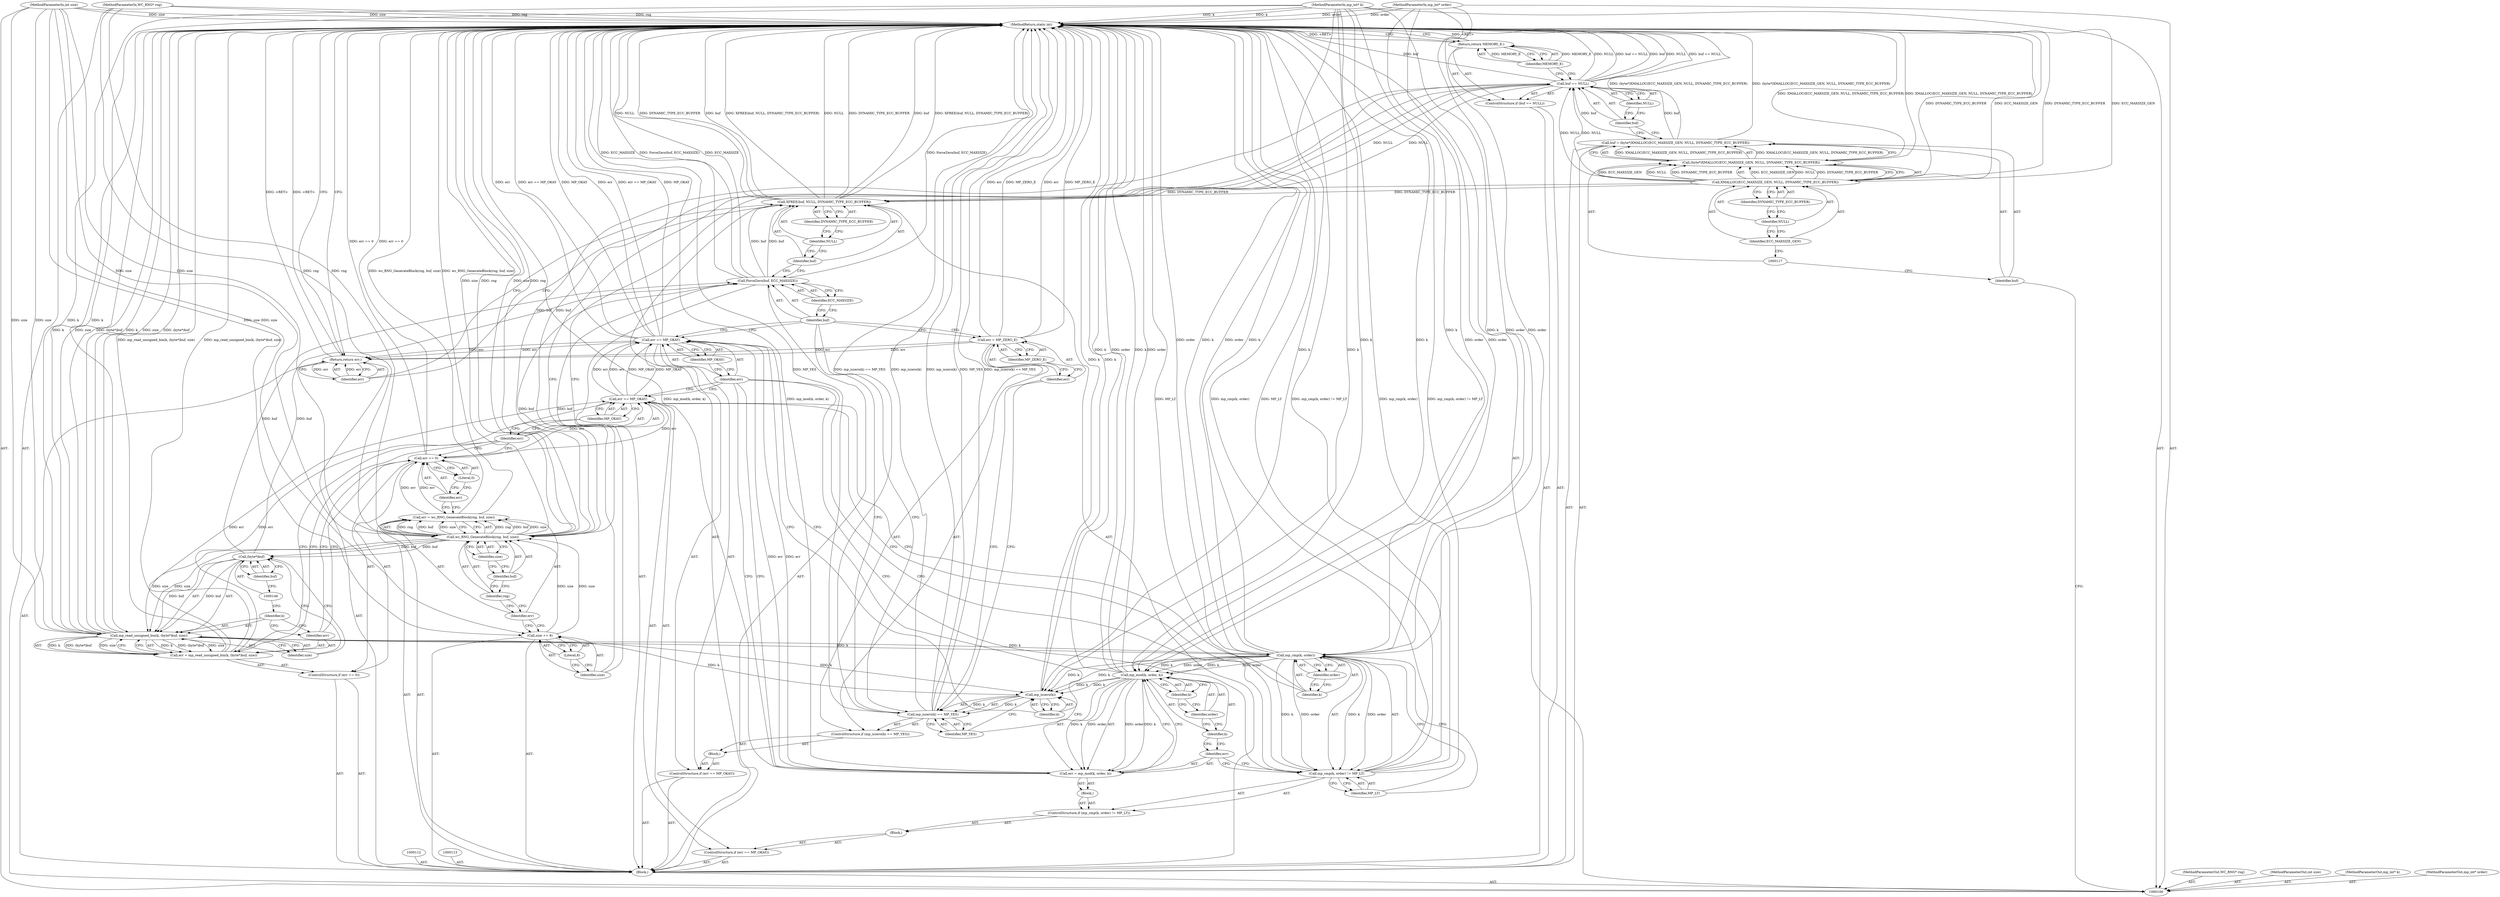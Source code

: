 digraph "0_wolfssl_9b9568d500f31f964af26ba8d01e542e1f27e5ca" {
"1000189" [label="(MethodReturn,static int)"];
"1000107" [label="(MethodParameterIn,WC_RNG* rng)"];
"1000267" [label="(MethodParameterOut,WC_RNG* rng)"];
"1000108" [label="(MethodParameterIn,int size)"];
"1000268" [label="(MethodParameterOut,int size)"];
"1000109" [label="(MethodParameterIn,mp_int* k)"];
"1000269" [label="(MethodParameterOut,mp_int* k)"];
"1000110" [label="(MethodParameterIn,mp_int* order)"];
"1000270" [label="(MethodParameterOut,mp_int* order)"];
"1000116" [label="(Call,(byte*)XMALLOC(ECC_MAXSIZE_GEN, NULL, DYNAMIC_TYPE_ECC_BUFFER))"];
"1000118" [label="(Call,XMALLOC(ECC_MAXSIZE_GEN, NULL, DYNAMIC_TYPE_ECC_BUFFER))"];
"1000119" [label="(Identifier,ECC_MAXSIZE_GEN)"];
"1000114" [label="(Call,buf = (byte*)XMALLOC(ECC_MAXSIZE_GEN, NULL, DYNAMIC_TYPE_ECC_BUFFER))"];
"1000115" [label="(Identifier,buf)"];
"1000120" [label="(Identifier,NULL)"];
"1000121" [label="(Identifier,DYNAMIC_TYPE_ECC_BUFFER)"];
"1000125" [label="(Identifier,NULL)"];
"1000122" [label="(ControlStructure,if (buf == NULL))"];
"1000123" [label="(Call,buf == NULL)"];
"1000124" [label="(Identifier,buf)"];
"1000127" [label="(Identifier,MEMORY_E)"];
"1000126" [label="(Return,return MEMORY_E;)"];
"1000130" [label="(Literal,8)"];
"1000128" [label="(Call,size += 8)"];
"1000129" [label="(Identifier,size)"];
"1000111" [label="(Block,)"];
"1000133" [label="(Call,wc_RNG_GenerateBlock(rng, buf, size))"];
"1000134" [label="(Identifier,rng)"];
"1000135" [label="(Identifier,buf)"];
"1000131" [label="(Call,err = wc_RNG_GenerateBlock(rng, buf, size))"];
"1000132" [label="(Identifier,err)"];
"1000136" [label="(Identifier,size)"];
"1000140" [label="(Literal,0)"];
"1000137" [label="(ControlStructure,if (err == 0))"];
"1000138" [label="(Call,err == 0)"];
"1000139" [label="(Identifier,err)"];
"1000143" [label="(Call,mp_read_unsigned_bin(k, (byte*)buf, size))"];
"1000144" [label="(Identifier,k)"];
"1000145" [label="(Call,(byte*)buf)"];
"1000147" [label="(Identifier,buf)"];
"1000148" [label="(Identifier,size)"];
"1000141" [label="(Call,err = mp_read_unsigned_bin(k, (byte*)buf, size))"];
"1000142" [label="(Identifier,err)"];
"1000152" [label="(Identifier,MP_OKAY)"];
"1000153" [label="(Block,)"];
"1000149" [label="(ControlStructure,if (err == MP_OKAY))"];
"1000150" [label="(Call,err == MP_OKAY)"];
"1000151" [label="(Identifier,err)"];
"1000155" [label="(Call,mp_cmp(k, order) != MP_LT)"];
"1000156" [label="(Call,mp_cmp(k, order))"];
"1000157" [label="(Identifier,k)"];
"1000158" [label="(Identifier,order)"];
"1000159" [label="(Identifier,MP_LT)"];
"1000160" [label="(Block,)"];
"1000154" [label="(ControlStructure,if (mp_cmp(k, order) != MP_LT))"];
"1000161" [label="(Call,err = mp_mod(k, order, k))"];
"1000162" [label="(Identifier,err)"];
"1000163" [label="(Call,mp_mod(k, order, k))"];
"1000164" [label="(Identifier,k)"];
"1000165" [label="(Identifier,order)"];
"1000166" [label="(Identifier,k)"];
"1000170" [label="(Identifier,MP_OKAY)"];
"1000171" [label="(Block,)"];
"1000167" [label="(ControlStructure,if (err == MP_OKAY))"];
"1000168" [label="(Call,err == MP_OKAY)"];
"1000169" [label="(Identifier,err)"];
"1000173" [label="(Call,mp_iszero(k) == MP_YES)"];
"1000174" [label="(Call,mp_iszero(k))"];
"1000175" [label="(Identifier,k)"];
"1000176" [label="(Identifier,MP_YES)"];
"1000172" [label="(ControlStructure,if (mp_iszero(k) == MP_YES))"];
"1000177" [label="(Call,err = MP_ZERO_E)"];
"1000178" [label="(Identifier,err)"];
"1000179" [label="(Identifier,MP_ZERO_E)"];
"1000181" [label="(Identifier,buf)"];
"1000182" [label="(Identifier,ECC_MAXSIZE)"];
"1000180" [label="(Call,ForceZero(buf, ECC_MAXSIZE))"];
"1000184" [label="(Identifier,buf)"];
"1000185" [label="(Identifier,NULL)"];
"1000186" [label="(Identifier,DYNAMIC_TYPE_ECC_BUFFER)"];
"1000183" [label="(Call,XFREE(buf, NULL, DYNAMIC_TYPE_ECC_BUFFER))"];
"1000188" [label="(Identifier,err)"];
"1000187" [label="(Return,return err;)"];
"1000189" -> "1000106"  [label="AST: "];
"1000189" -> "1000126"  [label="CFG: "];
"1000189" -> "1000187"  [label="CFG: "];
"1000187" -> "1000189"  [label="DDG: <RET>"];
"1000126" -> "1000189"  [label="DDG: <RET>"];
"1000123" -> "1000189"  [label="DDG: NULL"];
"1000123" -> "1000189"  [label="DDG: buf == NULL"];
"1000123" -> "1000189"  [label="DDG: buf"];
"1000108" -> "1000189"  [label="DDG: size"];
"1000183" -> "1000189"  [label="DDG: NULL"];
"1000183" -> "1000189"  [label="DDG: DYNAMIC_TYPE_ECC_BUFFER"];
"1000183" -> "1000189"  [label="DDG: buf"];
"1000183" -> "1000189"  [label="DDG: XFREE(buf, NULL, DYNAMIC_TYPE_ECC_BUFFER)"];
"1000107" -> "1000189"  [label="DDG: rng"];
"1000168" -> "1000189"  [label="DDG: err"];
"1000168" -> "1000189"  [label="DDG: err == MP_OKAY"];
"1000168" -> "1000189"  [label="DDG: MP_OKAY"];
"1000156" -> "1000189"  [label="DDG: k"];
"1000156" -> "1000189"  [label="DDG: order"];
"1000177" -> "1000189"  [label="DDG: MP_ZERO_E"];
"1000177" -> "1000189"  [label="DDG: err"];
"1000116" -> "1000189"  [label="DDG: XMALLOC(ECC_MAXSIZE_GEN, NULL, DYNAMIC_TYPE_ECC_BUFFER)"];
"1000131" -> "1000189"  [label="DDG: wc_RNG_GenerateBlock(rng, buf, size)"];
"1000118" -> "1000189"  [label="DDG: ECC_MAXSIZE_GEN"];
"1000118" -> "1000189"  [label="DDG: DYNAMIC_TYPE_ECC_BUFFER"];
"1000161" -> "1000189"  [label="DDG: mp_mod(k, order, k)"];
"1000180" -> "1000189"  [label="DDG: ECC_MAXSIZE"];
"1000180" -> "1000189"  [label="DDG: ForceZero(buf, ECC_MAXSIZE)"];
"1000155" -> "1000189"  [label="DDG: MP_LT"];
"1000155" -> "1000189"  [label="DDG: mp_cmp(k, order) != MP_LT"];
"1000155" -> "1000189"  [label="DDG: mp_cmp(k, order)"];
"1000163" -> "1000189"  [label="DDG: k"];
"1000163" -> "1000189"  [label="DDG: order"];
"1000143" -> "1000189"  [label="DDG: k"];
"1000143" -> "1000189"  [label="DDG: size"];
"1000143" -> "1000189"  [label="DDG: (byte*)buf"];
"1000133" -> "1000189"  [label="DDG: rng"];
"1000133" -> "1000189"  [label="DDG: size"];
"1000173" -> "1000189"  [label="DDG: MP_YES"];
"1000173" -> "1000189"  [label="DDG: mp_iszero(k) == MP_YES"];
"1000173" -> "1000189"  [label="DDG: mp_iszero(k)"];
"1000110" -> "1000189"  [label="DDG: order"];
"1000141" -> "1000189"  [label="DDG: mp_read_unsigned_bin(k, (byte*)buf, size)"];
"1000138" -> "1000189"  [label="DDG: err == 0"];
"1000114" -> "1000189"  [label="DDG: (byte*)XMALLOC(ECC_MAXSIZE_GEN, NULL, DYNAMIC_TYPE_ECC_BUFFER)"];
"1000174" -> "1000189"  [label="DDG: k"];
"1000109" -> "1000189"  [label="DDG: k"];
"1000107" -> "1000106"  [label="AST: "];
"1000107" -> "1000189"  [label="DDG: rng"];
"1000107" -> "1000133"  [label="DDG: rng"];
"1000267" -> "1000106"  [label="AST: "];
"1000108" -> "1000106"  [label="AST: "];
"1000108" -> "1000189"  [label="DDG: size"];
"1000108" -> "1000128"  [label="DDG: size"];
"1000108" -> "1000133"  [label="DDG: size"];
"1000108" -> "1000143"  [label="DDG: size"];
"1000268" -> "1000106"  [label="AST: "];
"1000109" -> "1000106"  [label="AST: "];
"1000109" -> "1000189"  [label="DDG: k"];
"1000109" -> "1000143"  [label="DDG: k"];
"1000109" -> "1000156"  [label="DDG: k"];
"1000109" -> "1000163"  [label="DDG: k"];
"1000109" -> "1000174"  [label="DDG: k"];
"1000269" -> "1000106"  [label="AST: "];
"1000110" -> "1000106"  [label="AST: "];
"1000110" -> "1000189"  [label="DDG: order"];
"1000110" -> "1000156"  [label="DDG: order"];
"1000110" -> "1000163"  [label="DDG: order"];
"1000270" -> "1000106"  [label="AST: "];
"1000116" -> "1000114"  [label="AST: "];
"1000116" -> "1000118"  [label="CFG: "];
"1000117" -> "1000116"  [label="AST: "];
"1000118" -> "1000116"  [label="AST: "];
"1000114" -> "1000116"  [label="CFG: "];
"1000116" -> "1000189"  [label="DDG: XMALLOC(ECC_MAXSIZE_GEN, NULL, DYNAMIC_TYPE_ECC_BUFFER)"];
"1000116" -> "1000114"  [label="DDG: XMALLOC(ECC_MAXSIZE_GEN, NULL, DYNAMIC_TYPE_ECC_BUFFER)"];
"1000118" -> "1000116"  [label="DDG: ECC_MAXSIZE_GEN"];
"1000118" -> "1000116"  [label="DDG: NULL"];
"1000118" -> "1000116"  [label="DDG: DYNAMIC_TYPE_ECC_BUFFER"];
"1000118" -> "1000116"  [label="AST: "];
"1000118" -> "1000121"  [label="CFG: "];
"1000119" -> "1000118"  [label="AST: "];
"1000120" -> "1000118"  [label="AST: "];
"1000121" -> "1000118"  [label="AST: "];
"1000116" -> "1000118"  [label="CFG: "];
"1000118" -> "1000189"  [label="DDG: ECC_MAXSIZE_GEN"];
"1000118" -> "1000189"  [label="DDG: DYNAMIC_TYPE_ECC_BUFFER"];
"1000118" -> "1000116"  [label="DDG: ECC_MAXSIZE_GEN"];
"1000118" -> "1000116"  [label="DDG: NULL"];
"1000118" -> "1000116"  [label="DDG: DYNAMIC_TYPE_ECC_BUFFER"];
"1000118" -> "1000123"  [label="DDG: NULL"];
"1000118" -> "1000183"  [label="DDG: DYNAMIC_TYPE_ECC_BUFFER"];
"1000119" -> "1000118"  [label="AST: "];
"1000119" -> "1000117"  [label="CFG: "];
"1000120" -> "1000119"  [label="CFG: "];
"1000114" -> "1000111"  [label="AST: "];
"1000114" -> "1000116"  [label="CFG: "];
"1000115" -> "1000114"  [label="AST: "];
"1000116" -> "1000114"  [label="AST: "];
"1000124" -> "1000114"  [label="CFG: "];
"1000114" -> "1000189"  [label="DDG: (byte*)XMALLOC(ECC_MAXSIZE_GEN, NULL, DYNAMIC_TYPE_ECC_BUFFER)"];
"1000116" -> "1000114"  [label="DDG: XMALLOC(ECC_MAXSIZE_GEN, NULL, DYNAMIC_TYPE_ECC_BUFFER)"];
"1000114" -> "1000123"  [label="DDG: buf"];
"1000115" -> "1000114"  [label="AST: "];
"1000115" -> "1000106"  [label="CFG: "];
"1000117" -> "1000115"  [label="CFG: "];
"1000120" -> "1000118"  [label="AST: "];
"1000120" -> "1000119"  [label="CFG: "];
"1000121" -> "1000120"  [label="CFG: "];
"1000121" -> "1000118"  [label="AST: "];
"1000121" -> "1000120"  [label="CFG: "];
"1000118" -> "1000121"  [label="CFG: "];
"1000125" -> "1000123"  [label="AST: "];
"1000125" -> "1000124"  [label="CFG: "];
"1000123" -> "1000125"  [label="CFG: "];
"1000122" -> "1000111"  [label="AST: "];
"1000123" -> "1000122"  [label="AST: "];
"1000126" -> "1000122"  [label="AST: "];
"1000123" -> "1000122"  [label="AST: "];
"1000123" -> "1000125"  [label="CFG: "];
"1000124" -> "1000123"  [label="AST: "];
"1000125" -> "1000123"  [label="AST: "];
"1000127" -> "1000123"  [label="CFG: "];
"1000129" -> "1000123"  [label="CFG: "];
"1000123" -> "1000189"  [label="DDG: NULL"];
"1000123" -> "1000189"  [label="DDG: buf == NULL"];
"1000123" -> "1000189"  [label="DDG: buf"];
"1000114" -> "1000123"  [label="DDG: buf"];
"1000118" -> "1000123"  [label="DDG: NULL"];
"1000123" -> "1000133"  [label="DDG: buf"];
"1000123" -> "1000183"  [label="DDG: NULL"];
"1000124" -> "1000123"  [label="AST: "];
"1000124" -> "1000114"  [label="CFG: "];
"1000125" -> "1000124"  [label="CFG: "];
"1000127" -> "1000126"  [label="AST: "];
"1000127" -> "1000123"  [label="CFG: "];
"1000126" -> "1000127"  [label="CFG: "];
"1000127" -> "1000126"  [label="DDG: MEMORY_E"];
"1000126" -> "1000122"  [label="AST: "];
"1000126" -> "1000127"  [label="CFG: "];
"1000127" -> "1000126"  [label="AST: "];
"1000189" -> "1000126"  [label="CFG: "];
"1000126" -> "1000189"  [label="DDG: <RET>"];
"1000127" -> "1000126"  [label="DDG: MEMORY_E"];
"1000130" -> "1000128"  [label="AST: "];
"1000130" -> "1000129"  [label="CFG: "];
"1000128" -> "1000130"  [label="CFG: "];
"1000128" -> "1000111"  [label="AST: "];
"1000128" -> "1000130"  [label="CFG: "];
"1000129" -> "1000128"  [label="AST: "];
"1000130" -> "1000128"  [label="AST: "];
"1000132" -> "1000128"  [label="CFG: "];
"1000108" -> "1000128"  [label="DDG: size"];
"1000128" -> "1000133"  [label="DDG: size"];
"1000129" -> "1000128"  [label="AST: "];
"1000129" -> "1000123"  [label="CFG: "];
"1000130" -> "1000129"  [label="CFG: "];
"1000111" -> "1000106"  [label="AST: "];
"1000112" -> "1000111"  [label="AST: "];
"1000113" -> "1000111"  [label="AST: "];
"1000114" -> "1000111"  [label="AST: "];
"1000122" -> "1000111"  [label="AST: "];
"1000128" -> "1000111"  [label="AST: "];
"1000131" -> "1000111"  [label="AST: "];
"1000137" -> "1000111"  [label="AST: "];
"1000149" -> "1000111"  [label="AST: "];
"1000167" -> "1000111"  [label="AST: "];
"1000180" -> "1000111"  [label="AST: "];
"1000183" -> "1000111"  [label="AST: "];
"1000187" -> "1000111"  [label="AST: "];
"1000133" -> "1000131"  [label="AST: "];
"1000133" -> "1000136"  [label="CFG: "];
"1000134" -> "1000133"  [label="AST: "];
"1000135" -> "1000133"  [label="AST: "];
"1000136" -> "1000133"  [label="AST: "];
"1000131" -> "1000133"  [label="CFG: "];
"1000133" -> "1000189"  [label="DDG: rng"];
"1000133" -> "1000189"  [label="DDG: size"];
"1000133" -> "1000131"  [label="DDG: rng"];
"1000133" -> "1000131"  [label="DDG: buf"];
"1000133" -> "1000131"  [label="DDG: size"];
"1000107" -> "1000133"  [label="DDG: rng"];
"1000123" -> "1000133"  [label="DDG: buf"];
"1000128" -> "1000133"  [label="DDG: size"];
"1000108" -> "1000133"  [label="DDG: size"];
"1000133" -> "1000145"  [label="DDG: buf"];
"1000133" -> "1000143"  [label="DDG: size"];
"1000133" -> "1000180"  [label="DDG: buf"];
"1000134" -> "1000133"  [label="AST: "];
"1000134" -> "1000132"  [label="CFG: "];
"1000135" -> "1000134"  [label="CFG: "];
"1000135" -> "1000133"  [label="AST: "];
"1000135" -> "1000134"  [label="CFG: "];
"1000136" -> "1000135"  [label="CFG: "];
"1000131" -> "1000111"  [label="AST: "];
"1000131" -> "1000133"  [label="CFG: "];
"1000132" -> "1000131"  [label="AST: "];
"1000133" -> "1000131"  [label="AST: "];
"1000139" -> "1000131"  [label="CFG: "];
"1000131" -> "1000189"  [label="DDG: wc_RNG_GenerateBlock(rng, buf, size)"];
"1000133" -> "1000131"  [label="DDG: rng"];
"1000133" -> "1000131"  [label="DDG: buf"];
"1000133" -> "1000131"  [label="DDG: size"];
"1000131" -> "1000138"  [label="DDG: err"];
"1000132" -> "1000131"  [label="AST: "];
"1000132" -> "1000128"  [label="CFG: "];
"1000134" -> "1000132"  [label="CFG: "];
"1000136" -> "1000133"  [label="AST: "];
"1000136" -> "1000135"  [label="CFG: "];
"1000133" -> "1000136"  [label="CFG: "];
"1000140" -> "1000138"  [label="AST: "];
"1000140" -> "1000139"  [label="CFG: "];
"1000138" -> "1000140"  [label="CFG: "];
"1000137" -> "1000111"  [label="AST: "];
"1000138" -> "1000137"  [label="AST: "];
"1000141" -> "1000137"  [label="AST: "];
"1000138" -> "1000137"  [label="AST: "];
"1000138" -> "1000140"  [label="CFG: "];
"1000139" -> "1000138"  [label="AST: "];
"1000140" -> "1000138"  [label="AST: "];
"1000142" -> "1000138"  [label="CFG: "];
"1000151" -> "1000138"  [label="CFG: "];
"1000138" -> "1000189"  [label="DDG: err == 0"];
"1000131" -> "1000138"  [label="DDG: err"];
"1000138" -> "1000150"  [label="DDG: err"];
"1000139" -> "1000138"  [label="AST: "];
"1000139" -> "1000131"  [label="CFG: "];
"1000140" -> "1000139"  [label="CFG: "];
"1000143" -> "1000141"  [label="AST: "];
"1000143" -> "1000148"  [label="CFG: "];
"1000144" -> "1000143"  [label="AST: "];
"1000145" -> "1000143"  [label="AST: "];
"1000148" -> "1000143"  [label="AST: "];
"1000141" -> "1000143"  [label="CFG: "];
"1000143" -> "1000189"  [label="DDG: k"];
"1000143" -> "1000189"  [label="DDG: size"];
"1000143" -> "1000189"  [label="DDG: (byte*)buf"];
"1000143" -> "1000141"  [label="DDG: k"];
"1000143" -> "1000141"  [label="DDG: (byte*)buf"];
"1000143" -> "1000141"  [label="DDG: size"];
"1000109" -> "1000143"  [label="DDG: k"];
"1000145" -> "1000143"  [label="DDG: buf"];
"1000133" -> "1000143"  [label="DDG: size"];
"1000108" -> "1000143"  [label="DDG: size"];
"1000143" -> "1000156"  [label="DDG: k"];
"1000143" -> "1000174"  [label="DDG: k"];
"1000144" -> "1000143"  [label="AST: "];
"1000144" -> "1000142"  [label="CFG: "];
"1000146" -> "1000144"  [label="CFG: "];
"1000145" -> "1000143"  [label="AST: "];
"1000145" -> "1000147"  [label="CFG: "];
"1000146" -> "1000145"  [label="AST: "];
"1000147" -> "1000145"  [label="AST: "];
"1000148" -> "1000145"  [label="CFG: "];
"1000145" -> "1000143"  [label="DDG: buf"];
"1000133" -> "1000145"  [label="DDG: buf"];
"1000145" -> "1000180"  [label="DDG: buf"];
"1000147" -> "1000145"  [label="AST: "];
"1000147" -> "1000146"  [label="CFG: "];
"1000145" -> "1000147"  [label="CFG: "];
"1000148" -> "1000143"  [label="AST: "];
"1000148" -> "1000145"  [label="CFG: "];
"1000143" -> "1000148"  [label="CFG: "];
"1000141" -> "1000137"  [label="AST: "];
"1000141" -> "1000143"  [label="CFG: "];
"1000142" -> "1000141"  [label="AST: "];
"1000143" -> "1000141"  [label="AST: "];
"1000151" -> "1000141"  [label="CFG: "];
"1000141" -> "1000189"  [label="DDG: mp_read_unsigned_bin(k, (byte*)buf, size)"];
"1000143" -> "1000141"  [label="DDG: k"];
"1000143" -> "1000141"  [label="DDG: (byte*)buf"];
"1000143" -> "1000141"  [label="DDG: size"];
"1000141" -> "1000150"  [label="DDG: err"];
"1000142" -> "1000141"  [label="AST: "];
"1000142" -> "1000138"  [label="CFG: "];
"1000144" -> "1000142"  [label="CFG: "];
"1000152" -> "1000150"  [label="AST: "];
"1000152" -> "1000151"  [label="CFG: "];
"1000150" -> "1000152"  [label="CFG: "];
"1000153" -> "1000149"  [label="AST: "];
"1000154" -> "1000153"  [label="AST: "];
"1000149" -> "1000111"  [label="AST: "];
"1000150" -> "1000149"  [label="AST: "];
"1000153" -> "1000149"  [label="AST: "];
"1000150" -> "1000149"  [label="AST: "];
"1000150" -> "1000152"  [label="CFG: "];
"1000151" -> "1000150"  [label="AST: "];
"1000152" -> "1000150"  [label="AST: "];
"1000157" -> "1000150"  [label="CFG: "];
"1000169" -> "1000150"  [label="CFG: "];
"1000141" -> "1000150"  [label="DDG: err"];
"1000138" -> "1000150"  [label="DDG: err"];
"1000150" -> "1000168"  [label="DDG: err"];
"1000150" -> "1000168"  [label="DDG: MP_OKAY"];
"1000151" -> "1000150"  [label="AST: "];
"1000151" -> "1000141"  [label="CFG: "];
"1000151" -> "1000138"  [label="CFG: "];
"1000152" -> "1000151"  [label="CFG: "];
"1000155" -> "1000154"  [label="AST: "];
"1000155" -> "1000159"  [label="CFG: "];
"1000156" -> "1000155"  [label="AST: "];
"1000159" -> "1000155"  [label="AST: "];
"1000162" -> "1000155"  [label="CFG: "];
"1000169" -> "1000155"  [label="CFG: "];
"1000155" -> "1000189"  [label="DDG: MP_LT"];
"1000155" -> "1000189"  [label="DDG: mp_cmp(k, order) != MP_LT"];
"1000155" -> "1000189"  [label="DDG: mp_cmp(k, order)"];
"1000156" -> "1000155"  [label="DDG: k"];
"1000156" -> "1000155"  [label="DDG: order"];
"1000156" -> "1000155"  [label="AST: "];
"1000156" -> "1000158"  [label="CFG: "];
"1000157" -> "1000156"  [label="AST: "];
"1000158" -> "1000156"  [label="AST: "];
"1000159" -> "1000156"  [label="CFG: "];
"1000156" -> "1000189"  [label="DDG: k"];
"1000156" -> "1000189"  [label="DDG: order"];
"1000156" -> "1000155"  [label="DDG: k"];
"1000156" -> "1000155"  [label="DDG: order"];
"1000143" -> "1000156"  [label="DDG: k"];
"1000109" -> "1000156"  [label="DDG: k"];
"1000110" -> "1000156"  [label="DDG: order"];
"1000156" -> "1000163"  [label="DDG: k"];
"1000156" -> "1000163"  [label="DDG: order"];
"1000156" -> "1000174"  [label="DDG: k"];
"1000157" -> "1000156"  [label="AST: "];
"1000157" -> "1000150"  [label="CFG: "];
"1000158" -> "1000157"  [label="CFG: "];
"1000158" -> "1000156"  [label="AST: "];
"1000158" -> "1000157"  [label="CFG: "];
"1000156" -> "1000158"  [label="CFG: "];
"1000159" -> "1000155"  [label="AST: "];
"1000159" -> "1000156"  [label="CFG: "];
"1000155" -> "1000159"  [label="CFG: "];
"1000160" -> "1000154"  [label="AST: "];
"1000161" -> "1000160"  [label="AST: "];
"1000154" -> "1000153"  [label="AST: "];
"1000155" -> "1000154"  [label="AST: "];
"1000160" -> "1000154"  [label="AST: "];
"1000161" -> "1000160"  [label="AST: "];
"1000161" -> "1000163"  [label="CFG: "];
"1000162" -> "1000161"  [label="AST: "];
"1000163" -> "1000161"  [label="AST: "];
"1000169" -> "1000161"  [label="CFG: "];
"1000161" -> "1000189"  [label="DDG: mp_mod(k, order, k)"];
"1000163" -> "1000161"  [label="DDG: k"];
"1000163" -> "1000161"  [label="DDG: order"];
"1000161" -> "1000168"  [label="DDG: err"];
"1000162" -> "1000161"  [label="AST: "];
"1000162" -> "1000155"  [label="CFG: "];
"1000164" -> "1000162"  [label="CFG: "];
"1000163" -> "1000161"  [label="AST: "];
"1000163" -> "1000166"  [label="CFG: "];
"1000164" -> "1000163"  [label="AST: "];
"1000165" -> "1000163"  [label="AST: "];
"1000166" -> "1000163"  [label="AST: "];
"1000161" -> "1000163"  [label="CFG: "];
"1000163" -> "1000189"  [label="DDG: k"];
"1000163" -> "1000189"  [label="DDG: order"];
"1000163" -> "1000161"  [label="DDG: k"];
"1000163" -> "1000161"  [label="DDG: order"];
"1000156" -> "1000163"  [label="DDG: k"];
"1000156" -> "1000163"  [label="DDG: order"];
"1000109" -> "1000163"  [label="DDG: k"];
"1000110" -> "1000163"  [label="DDG: order"];
"1000163" -> "1000174"  [label="DDG: k"];
"1000164" -> "1000163"  [label="AST: "];
"1000164" -> "1000162"  [label="CFG: "];
"1000165" -> "1000164"  [label="CFG: "];
"1000165" -> "1000163"  [label="AST: "];
"1000165" -> "1000164"  [label="CFG: "];
"1000166" -> "1000165"  [label="CFG: "];
"1000166" -> "1000163"  [label="AST: "];
"1000166" -> "1000165"  [label="CFG: "];
"1000163" -> "1000166"  [label="CFG: "];
"1000170" -> "1000168"  [label="AST: "];
"1000170" -> "1000169"  [label="CFG: "];
"1000168" -> "1000170"  [label="CFG: "];
"1000171" -> "1000167"  [label="AST: "];
"1000172" -> "1000171"  [label="AST: "];
"1000167" -> "1000111"  [label="AST: "];
"1000168" -> "1000167"  [label="AST: "];
"1000171" -> "1000167"  [label="AST: "];
"1000168" -> "1000167"  [label="AST: "];
"1000168" -> "1000170"  [label="CFG: "];
"1000169" -> "1000168"  [label="AST: "];
"1000170" -> "1000168"  [label="AST: "];
"1000175" -> "1000168"  [label="CFG: "];
"1000181" -> "1000168"  [label="CFG: "];
"1000168" -> "1000189"  [label="DDG: err"];
"1000168" -> "1000189"  [label="DDG: err == MP_OKAY"];
"1000168" -> "1000189"  [label="DDG: MP_OKAY"];
"1000150" -> "1000168"  [label="DDG: err"];
"1000150" -> "1000168"  [label="DDG: MP_OKAY"];
"1000161" -> "1000168"  [label="DDG: err"];
"1000168" -> "1000187"  [label="DDG: err"];
"1000169" -> "1000168"  [label="AST: "];
"1000169" -> "1000161"  [label="CFG: "];
"1000169" -> "1000155"  [label="CFG: "];
"1000169" -> "1000150"  [label="CFG: "];
"1000170" -> "1000169"  [label="CFG: "];
"1000173" -> "1000172"  [label="AST: "];
"1000173" -> "1000176"  [label="CFG: "];
"1000174" -> "1000173"  [label="AST: "];
"1000176" -> "1000173"  [label="AST: "];
"1000178" -> "1000173"  [label="CFG: "];
"1000181" -> "1000173"  [label="CFG: "];
"1000173" -> "1000189"  [label="DDG: MP_YES"];
"1000173" -> "1000189"  [label="DDG: mp_iszero(k) == MP_YES"];
"1000173" -> "1000189"  [label="DDG: mp_iszero(k)"];
"1000174" -> "1000173"  [label="DDG: k"];
"1000174" -> "1000173"  [label="AST: "];
"1000174" -> "1000175"  [label="CFG: "];
"1000175" -> "1000174"  [label="AST: "];
"1000176" -> "1000174"  [label="CFG: "];
"1000174" -> "1000189"  [label="DDG: k"];
"1000174" -> "1000173"  [label="DDG: k"];
"1000163" -> "1000174"  [label="DDG: k"];
"1000156" -> "1000174"  [label="DDG: k"];
"1000143" -> "1000174"  [label="DDG: k"];
"1000109" -> "1000174"  [label="DDG: k"];
"1000175" -> "1000174"  [label="AST: "];
"1000175" -> "1000168"  [label="CFG: "];
"1000174" -> "1000175"  [label="CFG: "];
"1000176" -> "1000173"  [label="AST: "];
"1000176" -> "1000174"  [label="CFG: "];
"1000173" -> "1000176"  [label="CFG: "];
"1000172" -> "1000171"  [label="AST: "];
"1000173" -> "1000172"  [label="AST: "];
"1000177" -> "1000172"  [label="AST: "];
"1000177" -> "1000172"  [label="AST: "];
"1000177" -> "1000179"  [label="CFG: "];
"1000178" -> "1000177"  [label="AST: "];
"1000179" -> "1000177"  [label="AST: "];
"1000181" -> "1000177"  [label="CFG: "];
"1000177" -> "1000189"  [label="DDG: MP_ZERO_E"];
"1000177" -> "1000189"  [label="DDG: err"];
"1000177" -> "1000187"  [label="DDG: err"];
"1000178" -> "1000177"  [label="AST: "];
"1000178" -> "1000173"  [label="CFG: "];
"1000179" -> "1000178"  [label="CFG: "];
"1000179" -> "1000177"  [label="AST: "];
"1000179" -> "1000178"  [label="CFG: "];
"1000177" -> "1000179"  [label="CFG: "];
"1000181" -> "1000180"  [label="AST: "];
"1000181" -> "1000177"  [label="CFG: "];
"1000181" -> "1000173"  [label="CFG: "];
"1000181" -> "1000168"  [label="CFG: "];
"1000182" -> "1000181"  [label="CFG: "];
"1000182" -> "1000180"  [label="AST: "];
"1000182" -> "1000181"  [label="CFG: "];
"1000180" -> "1000182"  [label="CFG: "];
"1000180" -> "1000111"  [label="AST: "];
"1000180" -> "1000182"  [label="CFG: "];
"1000181" -> "1000180"  [label="AST: "];
"1000182" -> "1000180"  [label="AST: "];
"1000184" -> "1000180"  [label="CFG: "];
"1000180" -> "1000189"  [label="DDG: ECC_MAXSIZE"];
"1000180" -> "1000189"  [label="DDG: ForceZero(buf, ECC_MAXSIZE)"];
"1000133" -> "1000180"  [label="DDG: buf"];
"1000145" -> "1000180"  [label="DDG: buf"];
"1000180" -> "1000183"  [label="DDG: buf"];
"1000184" -> "1000183"  [label="AST: "];
"1000184" -> "1000180"  [label="CFG: "];
"1000185" -> "1000184"  [label="CFG: "];
"1000185" -> "1000183"  [label="AST: "];
"1000185" -> "1000184"  [label="CFG: "];
"1000186" -> "1000185"  [label="CFG: "];
"1000186" -> "1000183"  [label="AST: "];
"1000186" -> "1000185"  [label="CFG: "];
"1000183" -> "1000186"  [label="CFG: "];
"1000183" -> "1000111"  [label="AST: "];
"1000183" -> "1000186"  [label="CFG: "];
"1000184" -> "1000183"  [label="AST: "];
"1000185" -> "1000183"  [label="AST: "];
"1000186" -> "1000183"  [label="AST: "];
"1000188" -> "1000183"  [label="CFG: "];
"1000183" -> "1000189"  [label="DDG: NULL"];
"1000183" -> "1000189"  [label="DDG: DYNAMIC_TYPE_ECC_BUFFER"];
"1000183" -> "1000189"  [label="DDG: buf"];
"1000183" -> "1000189"  [label="DDG: XFREE(buf, NULL, DYNAMIC_TYPE_ECC_BUFFER)"];
"1000180" -> "1000183"  [label="DDG: buf"];
"1000123" -> "1000183"  [label="DDG: NULL"];
"1000118" -> "1000183"  [label="DDG: DYNAMIC_TYPE_ECC_BUFFER"];
"1000188" -> "1000187"  [label="AST: "];
"1000188" -> "1000183"  [label="CFG: "];
"1000187" -> "1000188"  [label="CFG: "];
"1000188" -> "1000187"  [label="DDG: err"];
"1000187" -> "1000111"  [label="AST: "];
"1000187" -> "1000188"  [label="CFG: "];
"1000188" -> "1000187"  [label="AST: "];
"1000189" -> "1000187"  [label="CFG: "];
"1000187" -> "1000189"  [label="DDG: <RET>"];
"1000188" -> "1000187"  [label="DDG: err"];
"1000177" -> "1000187"  [label="DDG: err"];
"1000168" -> "1000187"  [label="DDG: err"];
}

